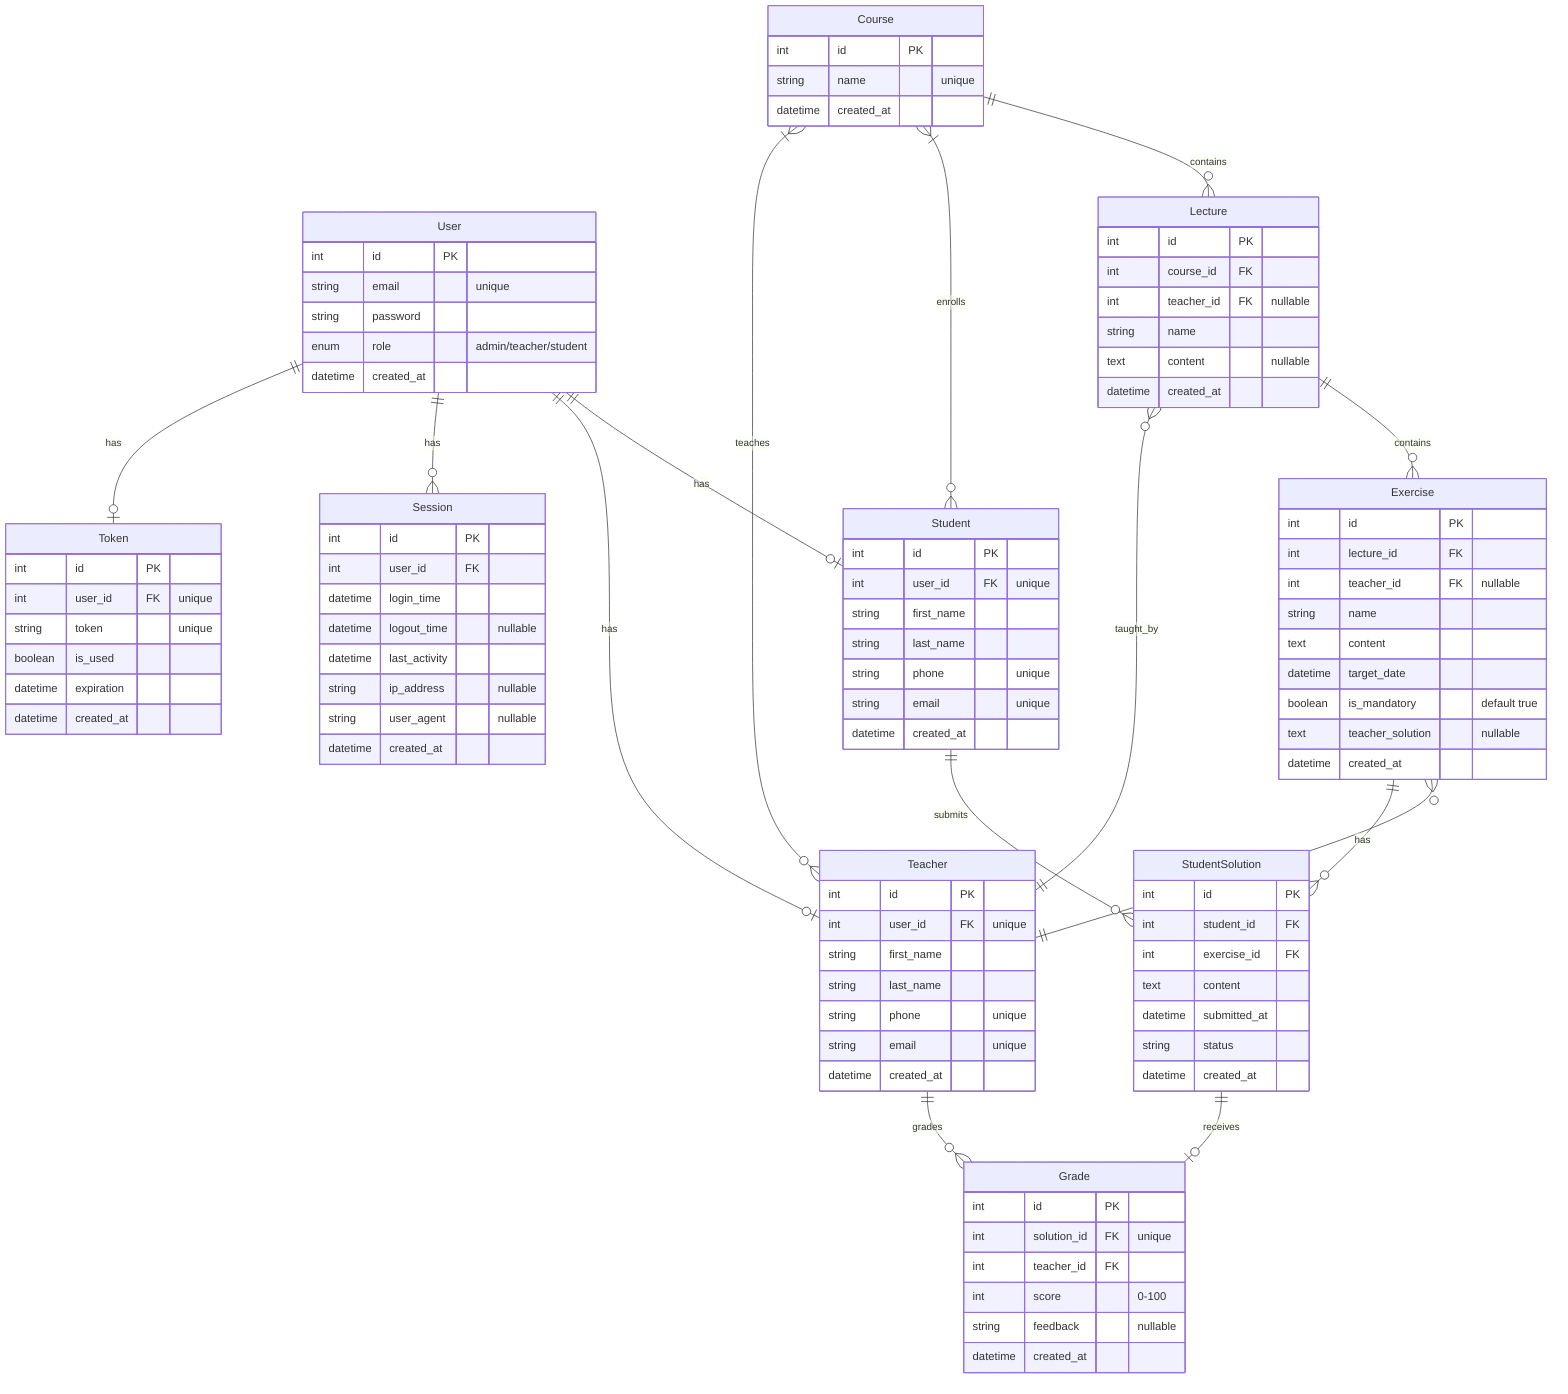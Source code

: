 erDiagram
    User ||--o| Student : has
    User ||--o| Teacher : has
    User ||--o{ Session : has
    User ||--o| Token : has

    Course ||--o{ Lecture : contains
    Course }|--o{ Student : enrolls
    Course }|--o{ Teacher : teaches

    Lecture ||--o{ Exercise : contains
    Lecture }o--|| Teacher : taught_by

    Exercise }o--|| Teacher : created_by
    Exercise ||--o{ StudentSolution : has

    Student ||--o{ StudentSolution : submits
    StudentSolution ||--o| Grade : receives

    Teacher ||--o{ Grade : grades

    User {
        int id PK
        string email "unique"
        string password
        enum role "admin/teacher/student"
        datetime created_at
    }

    Student {
        int id PK
        int user_id FK "unique"
        string first_name
        string last_name
        string phone "unique"
        string email "unique"
        datetime created_at
    }

    Teacher {
        int id PK
        int user_id FK "unique"
        string first_name
        string last_name
        string phone "unique"
        string email "unique"
        datetime created_at
    }

    Course {
        int id PK
        string name "unique"
        datetime created_at
    }

    Lecture {
        int id PK
        int course_id FK
        int teacher_id FK "nullable"
        string name
        text content "nullable"
        datetime created_at
    }

    Exercise {
        int id PK
        int lecture_id FK
        int teacher_id FK "nullable"
        string name
        text content
        datetime target_date
        boolean is_mandatory "default true"
        text teacher_solution "nullable"
        datetime created_at
    }

    StudentSolution {
        int id PK
        int student_id FK
        int exercise_id FK
        text content
        datetime submitted_at
        string status
        datetime created_at
    }

    Grade {
        int id PK
        int solution_id FK "unique"
        int teacher_id FK
        int score "0-100"
        string feedback "nullable"
        datetime created_at
    }

    Session {
        int id PK
        int user_id FK
        datetime login_time
        datetime logout_time "nullable"
        datetime last_activity
        string ip_address "nullable"
        string user_agent "nullable"
        datetime created_at
    }

    Token {
        int id PK
        int user_id FK "unique"
        string token "unique"
        boolean is_used
        datetime expiration
        datetime created_at
    }